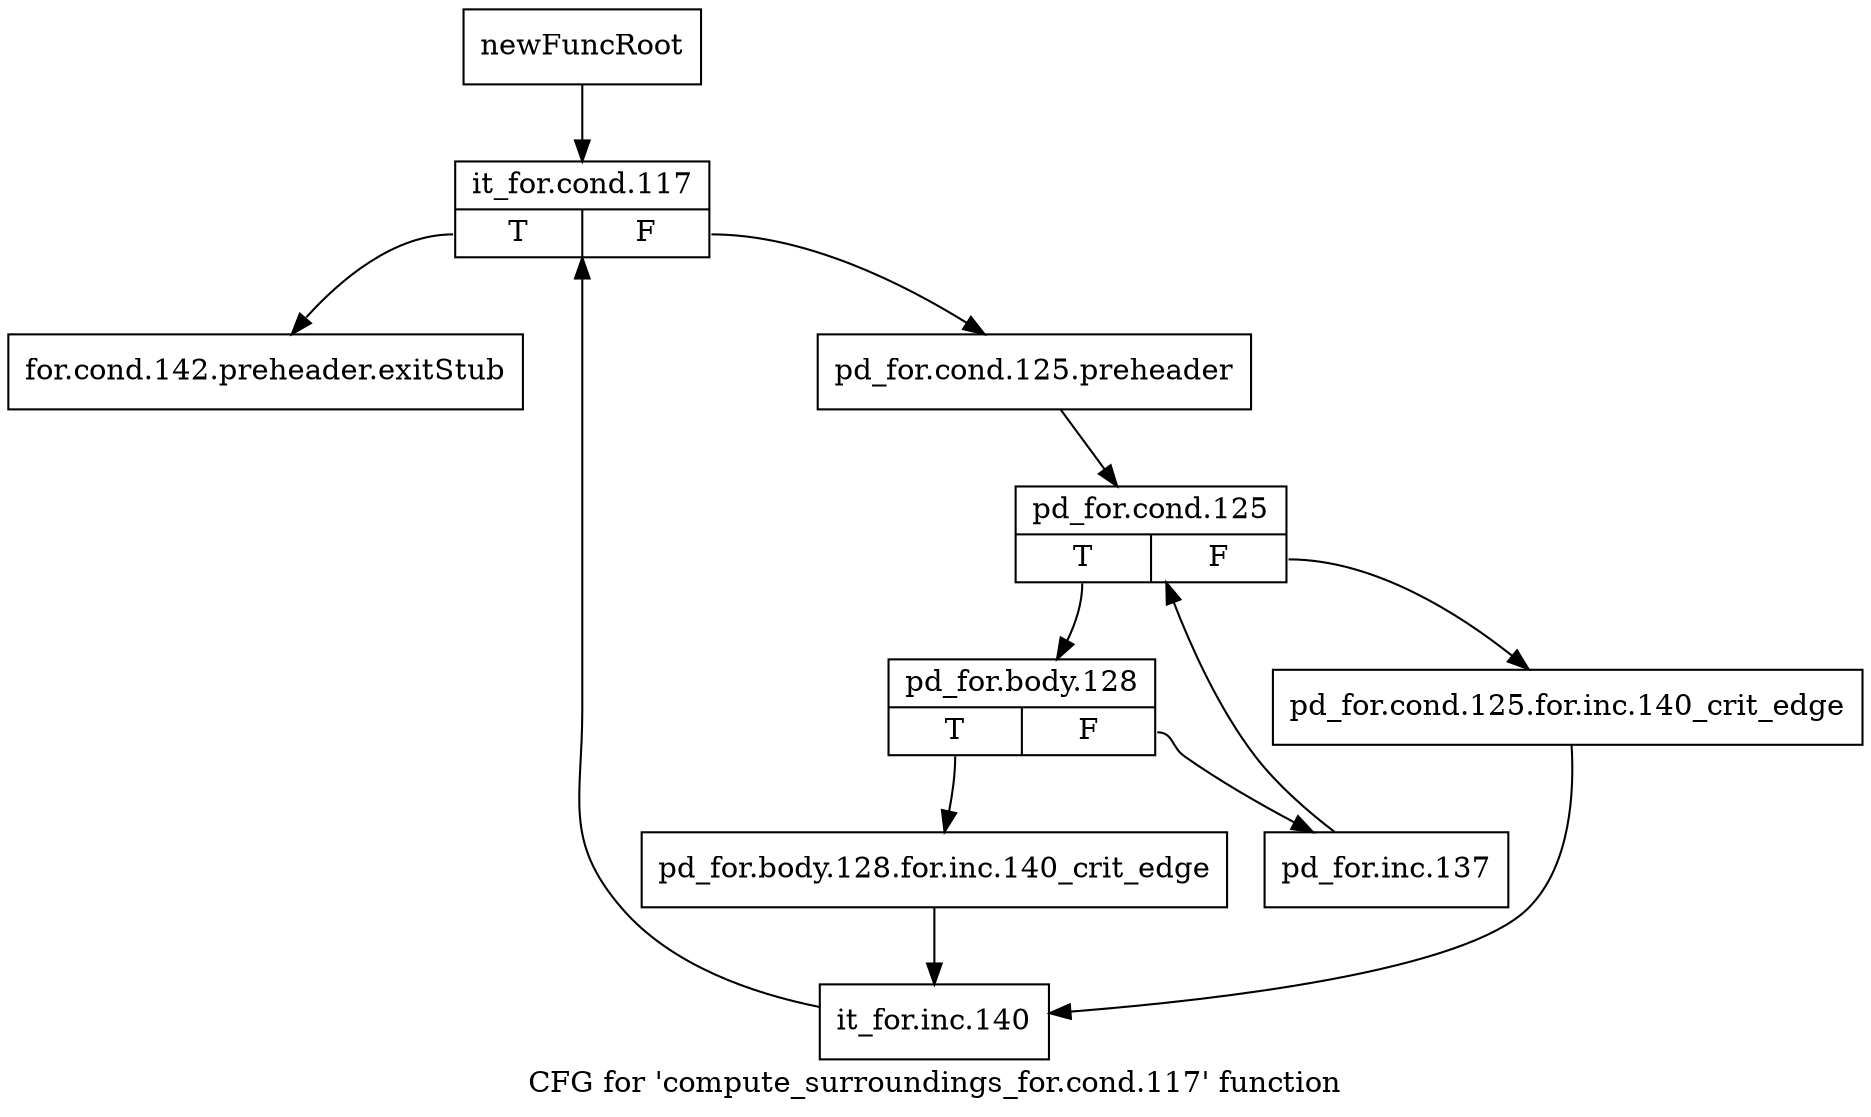 digraph "CFG for 'compute_surroundings_for.cond.117' function" {
	label="CFG for 'compute_surroundings_for.cond.117' function";

	Node0x47a18d0 [shape=record,label="{newFuncRoot}"];
	Node0x47a18d0 -> Node0x47a1970;
	Node0x47a1920 [shape=record,label="{for.cond.142.preheader.exitStub}"];
	Node0x47a1970 [shape=record,label="{it_for.cond.117|{<s0>T|<s1>F}}"];
	Node0x47a1970:s0 -> Node0x47a1920;
	Node0x47a1970:s1 -> Node0x47a19c0;
	Node0x47a19c0 [shape=record,label="{pd_for.cond.125.preheader}"];
	Node0x47a19c0 -> Node0x47a1a10;
	Node0x47a1a10 [shape=record,label="{pd_for.cond.125|{<s0>T|<s1>F}}"];
	Node0x47a1a10:s0 -> Node0x47a1ab0;
	Node0x47a1a10:s1 -> Node0x47a1a60;
	Node0x47a1a60 [shape=record,label="{pd_for.cond.125.for.inc.140_crit_edge}"];
	Node0x47a1a60 -> Node0x47a1ba0;
	Node0x47a1ab0 [shape=record,label="{pd_for.body.128|{<s0>T|<s1>F}}"];
	Node0x47a1ab0:s0 -> Node0x47a1b50;
	Node0x47a1ab0:s1 -> Node0x47a1b00;
	Node0x47a1b00 [shape=record,label="{pd_for.inc.137}"];
	Node0x47a1b00 -> Node0x47a1a10;
	Node0x47a1b50 [shape=record,label="{pd_for.body.128.for.inc.140_crit_edge}"];
	Node0x47a1b50 -> Node0x47a1ba0;
	Node0x47a1ba0 [shape=record,label="{it_for.inc.140}"];
	Node0x47a1ba0 -> Node0x47a1970;
}
